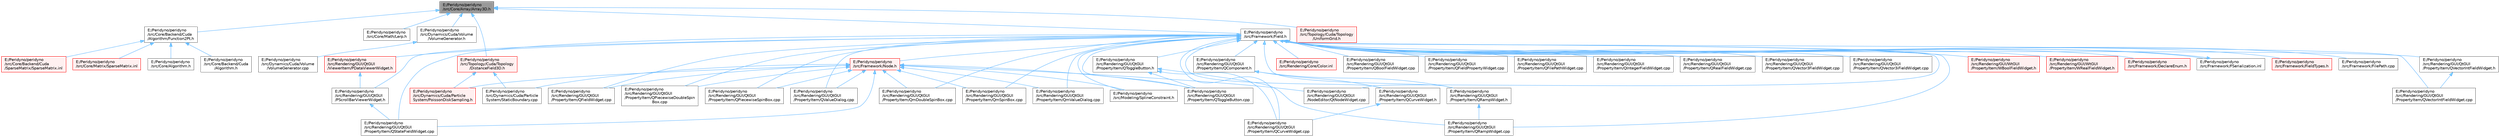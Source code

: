 digraph "E:/Peridyno/peridyno/src/Core/Array/Array3D.h"
{
 // LATEX_PDF_SIZE
  bgcolor="transparent";
  edge [fontname=Helvetica,fontsize=10,labelfontname=Helvetica,labelfontsize=10];
  node [fontname=Helvetica,fontsize=10,shape=box,height=0.2,width=0.4];
  Node1 [id="Node000001",label="E:/Peridyno/peridyno\l/src/Core/Array/Array3D.h",height=0.2,width=0.4,color="gray40", fillcolor="grey60", style="filled", fontcolor="black",tooltip=" "];
  Node1 -> Node2 [id="edge1_Node000001_Node000002",dir="back",color="steelblue1",style="solid",tooltip=" "];
  Node2 [id="Node000002",label="E:/Peridyno/peridyno\l/src/Core/Backend/Cuda\l/Algorithm/Function2Pt.h",height=0.2,width=0.4,color="grey40", fillcolor="white", style="filled",URL="$_function2_pt_8h.html",tooltip=" "];
  Node2 -> Node3 [id="edge2_Node000002_Node000003",dir="back",color="steelblue1",style="solid",tooltip=" "];
  Node3 [id="Node000003",label="E:/Peridyno/peridyno\l/src/Core/Algorithm.h",height=0.2,width=0.4,color="grey40", fillcolor="white", style="filled",URL="$_algorithm_8h.html",tooltip=" "];
  Node2 -> Node4 [id="edge3_Node000002_Node000004",dir="back",color="steelblue1",style="solid",tooltip=" "];
  Node4 [id="Node000004",label="E:/Peridyno/peridyno\l/src/Core/Backend/Cuda\l/Algorithm.h",height=0.2,width=0.4,color="grey40", fillcolor="white", style="filled",URL="$_backend_2_cuda_2_algorithm_8h.html",tooltip=" "];
  Node2 -> Node5 [id="edge4_Node000002_Node000005",dir="back",color="steelblue1",style="solid",tooltip=" "];
  Node5 [id="Node000005",label="E:/Peridyno/peridyno\l/src/Core/Backend/Cuda\l/SparseMatrix/SparseMatrix.inl",height=0.2,width=0.4,color="red", fillcolor="#FFF0F0", style="filled",URL="$_backend_2_cuda_2_sparse_matrix_2_sparse_matrix_8inl.html",tooltip=" "];
  Node2 -> Node7 [id="edge5_Node000002_Node000007",dir="back",color="steelblue1",style="solid",tooltip=" "];
  Node7 [id="Node000007",label="E:/Peridyno/peridyno\l/src/Core/Matrix/SparseMatrix.inl",height=0.2,width=0.4,color="red", fillcolor="#FFF0F0", style="filled",URL="$_matrix_2_sparse_matrix_8inl.html",tooltip=" "];
  Node1 -> Node9 [id="edge6_Node000001_Node000009",dir="back",color="steelblue1",style="solid",tooltip=" "];
  Node9 [id="Node000009",label="E:/Peridyno/peridyno\l/src/Core/Math/Lerp.h",height=0.2,width=0.4,color="grey40", fillcolor="white", style="filled",URL="$_lerp_8h.html",tooltip=" "];
  Node1 -> Node10 [id="edge7_Node000001_Node000010",dir="back",color="steelblue1",style="solid",tooltip=" "];
  Node10 [id="Node000010",label="E:/Peridyno/peridyno\l/src/Dynamics/Cuda/Volume\l/VolumeGenerator.h",height=0.2,width=0.4,color="grey40", fillcolor="white", style="filled",URL="$_volume_generator_8h.html",tooltip=" "];
  Node10 -> Node11 [id="edge8_Node000010_Node000011",dir="back",color="steelblue1",style="solid",tooltip=" "];
  Node11 [id="Node000011",label="E:/Peridyno/peridyno\l/src/Dynamics/Cuda/Volume\l/VolumeGenerator.cpp",height=0.2,width=0.4,color="grey40", fillcolor="white", style="filled",URL="$_volume_generator_8cpp.html",tooltip=" "];
  Node1 -> Node12 [id="edge9_Node000001_Node000012",dir="back",color="steelblue1",style="solid",tooltip=" "];
  Node12 [id="Node000012",label="E:/Peridyno/peridyno\l/src/Framework/Field.h",height=0.2,width=0.4,color="grey40", fillcolor="white", style="filled",URL="$_field_8h.html",tooltip=" "];
  Node12 -> Node13 [id="edge10_Node000012_Node000013",dir="back",color="steelblue1",style="solid",tooltip=" "];
  Node13 [id="Node000013",label="E:/Peridyno/peridyno\l/src/Framework/DeclareEnum.h",height=0.2,width=0.4,color="red", fillcolor="#FFF0F0", style="filled",URL="$_declare_enum_8h.html",tooltip=" "];
  Node12 -> Node563 [id="edge11_Node000012_Node000563",dir="back",color="steelblue1",style="solid",tooltip=" "];
  Node563 [id="Node000563",label="E:/Peridyno/peridyno\l/src/Framework/FSerialization.inl",height=0.2,width=0.4,color="grey40", fillcolor="white", style="filled",URL="$_f_serialization_8inl.html",tooltip=" "];
  Node563 -> Node12 [id="edge12_Node000563_Node000012",dir="back",color="steelblue1",style="solid",tooltip=" "];
  Node12 -> Node564 [id="edge13_Node000012_Node000564",dir="back",color="steelblue1",style="solid",tooltip=" "];
  Node564 [id="Node000564",label="E:/Peridyno/peridyno\l/src/Framework/FieldTypes.h",height=0.2,width=0.4,color="red", fillcolor="#FFF0F0", style="filled",URL="$_field_types_8h.html",tooltip=" "];
  Node12 -> Node565 [id="edge14_Node000012_Node000565",dir="back",color="steelblue1",style="solid",tooltip=" "];
  Node565 [id="Node000565",label="E:/Peridyno/peridyno\l/src/Framework/FilePath.cpp",height=0.2,width=0.4,color="grey40", fillcolor="white", style="filled",URL="$_file_path_8cpp.html",tooltip=" "];
  Node12 -> Node257 [id="edge15_Node000012_Node000257",dir="back",color="steelblue1",style="solid",tooltip=" "];
  Node257 [id="Node000257",label="E:/Peridyno/peridyno\l/src/Framework/Node.h",height=0.2,width=0.4,color="red", fillcolor="#FFF0F0", style="filled",URL="$_node_8h.html",tooltip=" "];
  Node257 -> Node276 [id="edge16_Node000257_Node000276",dir="back",color="steelblue1",style="solid",tooltip=" "];
  Node276 [id="Node000276",label="E:/Peridyno/peridyno\l/src/Dynamics/Cuda/Particle\lSystem/PoissonDiskSampling.h",height=0.2,width=0.4,color="red", fillcolor="#FFF0F0", style="filled",URL="$_poisson_disk_sampling_8h.html",tooltip=" "];
  Node257 -> Node112 [id="edge17_Node000257_Node000112",dir="back",color="steelblue1",style="solid",tooltip=" "];
  Node112 [id="Node000112",label="E:/Peridyno/peridyno\l/src/Dynamics/Cuda/Particle\lSystem/StaticBoundary.cpp",height=0.2,width=0.4,color="grey40", fillcolor="white", style="filled",URL="$_static_boundary_8cpp.html",tooltip=" "];
  Node257 -> Node394 [id="edge18_Node000257_Node000394",dir="back",color="steelblue1",style="solid",tooltip=" "];
  Node394 [id="Node000394",label="E:/Peridyno/peridyno\l/src/Modeling/SplineConstraint.h",height=0.2,width=0.4,color="grey40", fillcolor="white", style="filled",URL="$_spline_constraint_8h.html",tooltip=" "];
  Node257 -> Node415 [id="edge19_Node000257_Node000415",dir="back",color="steelblue1",style="solid",tooltip=" "];
  Node415 [id="Node000415",label="E:/Peridyno/peridyno\l/src/Rendering/GUI/QtGUI\l/NodeEditor/QtNodeWidget.cpp",height=0.2,width=0.4,color="grey40", fillcolor="white", style="filled",URL="$_qt_node_widget_8cpp.html",tooltip=" "];
  Node257 -> Node208 [id="edge20_Node000257_Node000208",dir="back",color="steelblue1",style="solid",tooltip=" "];
  Node208 [id="Node000208",label="E:/Peridyno/peridyno\l/src/Rendering/GUI/QtGUI\l/PropertyItem/QFieldWidget.cpp",height=0.2,width=0.4,color="grey40", fillcolor="white", style="filled",URL="$_q_field_widget_8cpp.html",tooltip=" "];
  Node257 -> Node209 [id="edge21_Node000257_Node000209",dir="back",color="steelblue1",style="solid",tooltip=" "];
  Node209 [id="Node000209",label="E:/Peridyno/peridyno\l/src/Rendering/GUI/QtGUI\l/PropertyItem/QPiecewiseDoubleSpin\lBox.cpp",height=0.2,width=0.4,color="grey40", fillcolor="white", style="filled",URL="$_q_piecewise_double_spin_box_8cpp.html",tooltip=" "];
  Node257 -> Node210 [id="edge22_Node000257_Node000210",dir="back",color="steelblue1",style="solid",tooltip=" "];
  Node210 [id="Node000210",label="E:/Peridyno/peridyno\l/src/Rendering/GUI/QtGUI\l/PropertyItem/QPiecewiseSpinBox.cpp",height=0.2,width=0.4,color="grey40", fillcolor="white", style="filled",URL="$_q_piecewise_spin_box_8cpp.html",tooltip=" "];
  Node257 -> Node417 [id="edge23_Node000257_Node000417",dir="back",color="steelblue1",style="solid",tooltip=" "];
  Node417 [id="Node000417",label="E:/Peridyno/peridyno\l/src/Rendering/GUI/QtGUI\l/PropertyItem/QStateFieldWidget.cpp",height=0.2,width=0.4,color="grey40", fillcolor="white", style="filled",URL="$_q_state_field_widget_8cpp.html",tooltip=" "];
  Node257 -> Node211 [id="edge24_Node000257_Node000211",dir="back",color="steelblue1",style="solid",tooltip=" "];
  Node211 [id="Node000211",label="E:/Peridyno/peridyno\l/src/Rendering/GUI/QtGUI\l/PropertyItem/QToggleButton.cpp",height=0.2,width=0.4,color="grey40", fillcolor="white", style="filled",URL="$_q_toggle_button_8cpp.html",tooltip=" "];
  Node257 -> Node212 [id="edge25_Node000257_Node000212",dir="back",color="steelblue1",style="solid",tooltip=" "];
  Node212 [id="Node000212",label="E:/Peridyno/peridyno\l/src/Rendering/GUI/QtGUI\l/PropertyItem/QValueDialog.cpp",height=0.2,width=0.4,color="grey40", fillcolor="white", style="filled",URL="$_q_value_dialog_8cpp.html",tooltip=" "];
  Node257 -> Node213 [id="edge26_Node000257_Node000213",dir="back",color="steelblue1",style="solid",tooltip=" "];
  Node213 [id="Node000213",label="E:/Peridyno/peridyno\l/src/Rendering/GUI/QtGUI\l/PropertyItem/QmDoubleSpinBox.cpp",height=0.2,width=0.4,color="grey40", fillcolor="white", style="filled",URL="$_qm_double_spin_box_8cpp.html",tooltip=" "];
  Node257 -> Node214 [id="edge27_Node000257_Node000214",dir="back",color="steelblue1",style="solid",tooltip=" "];
  Node214 [id="Node000214",label="E:/Peridyno/peridyno\l/src/Rendering/GUI/QtGUI\l/PropertyItem/QmSpinBox.cpp",height=0.2,width=0.4,color="grey40", fillcolor="white", style="filled",URL="$_qm_spin_box_8cpp.html",tooltip=" "];
  Node257 -> Node215 [id="edge28_Node000257_Node000215",dir="back",color="steelblue1",style="solid",tooltip=" "];
  Node215 [id="Node000215",label="E:/Peridyno/peridyno\l/src/Rendering/GUI/QtGUI\l/PropertyItem/QmValueDialog.cpp",height=0.2,width=0.4,color="grey40", fillcolor="white", style="filled",URL="$_qm_value_dialog_8cpp.html",tooltip=" "];
  Node12 -> Node394 [id="edge29_Node000012_Node000394",dir="back",color="steelblue1",style="solid",tooltip=" "];
  Node12 -> Node566 [id="edge30_Node000012_Node000566",dir="back",color="steelblue1",style="solid",tooltip=" "];
  Node566 [id="Node000566",label="E:/Peridyno/peridyno\l/src/Rendering/Core/Color.inl",height=0.2,width=0.4,color="red", fillcolor="#FFF0F0", style="filled",URL="$_color_8inl.html",tooltip=" "];
  Node12 -> Node415 [id="edge31_Node000012_Node000415",dir="back",color="steelblue1",style="solid",tooltip=" "];
  Node12 -> Node478 [id="edge32_Node000012_Node000478",dir="back",color="steelblue1",style="solid",tooltip=" "];
  Node478 [id="Node000478",label="E:/Peridyno/peridyno\l/src/Rendering/GUI/QtGUI\l/PScrollBarViewerWidget.h",height=0.2,width=0.4,color="grey40", fillcolor="white", style="filled",URL="$_p_scroll_bar_viewer_widget_8h.html",tooltip=" "];
  Node478 -> Node417 [id="edge33_Node000478_Node000417",dir="back",color="steelblue1",style="solid",tooltip=" "];
  Node12 -> Node568 [id="edge34_Node000012_Node000568",dir="back",color="steelblue1",style="solid",tooltip=" "];
  Node568 [id="Node000568",label="E:/Peridyno/peridyno\l/src/Rendering/GUI/QtGUI\l/PropertyItem/QBoolFieldWidget.cpp",height=0.2,width=0.4,color="grey40", fillcolor="white", style="filled",URL="$_q_bool_field_widget_8cpp.html",tooltip=" "];
  Node12 -> Node569 [id="edge35_Node000012_Node000569",dir="back",color="steelblue1",style="solid",tooltip=" "];
  Node569 [id="Node000569",label="E:/Peridyno/peridyno\l/src/Rendering/GUI/QtGUI\l/PropertyItem/QComponent.h",height=0.2,width=0.4,color="grey40", fillcolor="white", style="filled",URL="$_q_component_8h.html",tooltip=" "];
  Node569 -> Node570 [id="edge36_Node000569_Node000570",dir="back",color="steelblue1",style="solid",tooltip=" "];
  Node570 [id="Node000570",label="E:/Peridyno/peridyno\l/src/Rendering/GUI/QtGUI\l/PropertyItem/QCurveWidget.h",height=0.2,width=0.4,color="grey40", fillcolor="white", style="filled",URL="$_q_curve_widget_8h.html",tooltip=" "];
  Node570 -> Node571 [id="edge37_Node000570_Node000571",dir="back",color="steelblue1",style="solid",tooltip=" "];
  Node571 [id="Node000571",label="E:/Peridyno/peridyno\l/src/Rendering/GUI/QtGUI\l/PropertyItem/QCurveWidget.cpp",height=0.2,width=0.4,color="grey40", fillcolor="white", style="filled",URL="$_q_curve_widget_8cpp.html",tooltip=" "];
  Node569 -> Node572 [id="edge38_Node000569_Node000572",dir="back",color="steelblue1",style="solid",tooltip=" "];
  Node572 [id="Node000572",label="E:/Peridyno/peridyno\l/src/Rendering/GUI/QtGUI\l/PropertyItem/QRampWidget.h",height=0.2,width=0.4,color="grey40", fillcolor="white", style="filled",URL="$_q_ramp_widget_8h.html",tooltip=" "];
  Node572 -> Node573 [id="edge39_Node000572_Node000573",dir="back",color="steelblue1",style="solid",tooltip=" "];
  Node573 [id="Node000573",label="E:/Peridyno/peridyno\l/src/Rendering/GUI/QtGUI\l/PropertyItem/QRampWidget.cpp",height=0.2,width=0.4,color="grey40", fillcolor="white", style="filled",URL="$_q_ramp_widget_8cpp.html",tooltip=" "];
  Node12 -> Node571 [id="edge40_Node000012_Node000571",dir="back",color="steelblue1",style="solid",tooltip=" "];
  Node12 -> Node570 [id="edge41_Node000012_Node000570",dir="back",color="steelblue1",style="solid",tooltip=" "];
  Node12 -> Node574 [id="edge42_Node000012_Node000574",dir="back",color="steelblue1",style="solid",tooltip=" "];
  Node574 [id="Node000574",label="E:/Peridyno/peridyno\l/src/Rendering/GUI/QtGUI\l/PropertyItem/QFieldPropertyWidget.cpp",height=0.2,width=0.4,color="grey40", fillcolor="white", style="filled",URL="$_q_field_property_widget_8cpp.html",tooltip=" "];
  Node12 -> Node208 [id="edge43_Node000012_Node000208",dir="back",color="steelblue1",style="solid",tooltip=" "];
  Node12 -> Node575 [id="edge44_Node000012_Node000575",dir="back",color="steelblue1",style="solid",tooltip=" "];
  Node575 [id="Node000575",label="E:/Peridyno/peridyno\l/src/Rendering/GUI/QtGUI\l/PropertyItem/QFilePathWidget.cpp",height=0.2,width=0.4,color="grey40", fillcolor="white", style="filled",URL="$_q_file_path_widget_8cpp.html",tooltip=" "];
  Node12 -> Node576 [id="edge45_Node000012_Node000576",dir="back",color="steelblue1",style="solid",tooltip=" "];
  Node576 [id="Node000576",label="E:/Peridyno/peridyno\l/src/Rendering/GUI/QtGUI\l/PropertyItem/QIntegerFieldWidget.cpp",height=0.2,width=0.4,color="grey40", fillcolor="white", style="filled",URL="$_q_integer_field_widget_8cpp.html",tooltip=" "];
  Node12 -> Node209 [id="edge46_Node000012_Node000209",dir="back",color="steelblue1",style="solid",tooltip=" "];
  Node12 -> Node210 [id="edge47_Node000012_Node000210",dir="back",color="steelblue1",style="solid",tooltip=" "];
  Node12 -> Node573 [id="edge48_Node000012_Node000573",dir="back",color="steelblue1",style="solid",tooltip=" "];
  Node12 -> Node572 [id="edge49_Node000012_Node000572",dir="back",color="steelblue1",style="solid",tooltip=" "];
  Node12 -> Node577 [id="edge50_Node000012_Node000577",dir="back",color="steelblue1",style="solid",tooltip=" "];
  Node577 [id="Node000577",label="E:/Peridyno/peridyno\l/src/Rendering/GUI/QtGUI\l/PropertyItem/QRealFieldWidget.cpp",height=0.2,width=0.4,color="grey40", fillcolor="white", style="filled",URL="$_q_real_field_widget_8cpp.html",tooltip=" "];
  Node12 -> Node417 [id="edge51_Node000012_Node000417",dir="back",color="steelblue1",style="solid",tooltip=" "];
  Node12 -> Node211 [id="edge52_Node000012_Node000211",dir="back",color="steelblue1",style="solid",tooltip=" "];
  Node12 -> Node578 [id="edge53_Node000012_Node000578",dir="back",color="steelblue1",style="solid",tooltip=" "];
  Node578 [id="Node000578",label="E:/Peridyno/peridyno\l/src/Rendering/GUI/QtGUI\l/PropertyItem/QToggleButton.h",height=0.2,width=0.4,color="grey40", fillcolor="white", style="filled",URL="$_q_toggle_button_8h.html",tooltip=" "];
  Node578 -> Node571 [id="edge54_Node000578_Node000571",dir="back",color="steelblue1",style="solid",tooltip=" "];
  Node578 -> Node573 [id="edge55_Node000578_Node000573",dir="back",color="steelblue1",style="solid",tooltip=" "];
  Node578 -> Node211 [id="edge56_Node000578_Node000211",dir="back",color="steelblue1",style="solid",tooltip=" "];
  Node12 -> Node212 [id="edge57_Node000012_Node000212",dir="back",color="steelblue1",style="solid",tooltip=" "];
  Node12 -> Node579 [id="edge58_Node000012_Node000579",dir="back",color="steelblue1",style="solid",tooltip=" "];
  Node579 [id="Node000579",label="E:/Peridyno/peridyno\l/src/Rendering/GUI/QtGUI\l/PropertyItem/QVector3FieldWidget.cpp",height=0.2,width=0.4,color="grey40", fillcolor="white", style="filled",URL="$_q_vector3_field_widget_8cpp.html",tooltip=" "];
  Node12 -> Node580 [id="edge59_Node000012_Node000580",dir="back",color="steelblue1",style="solid",tooltip=" "];
  Node580 [id="Node000580",label="E:/Peridyno/peridyno\l/src/Rendering/GUI/QtGUI\l/PropertyItem/QVector3iFieldWidget.cpp",height=0.2,width=0.4,color="grey40", fillcolor="white", style="filled",URL="$_q_vector3i_field_widget_8cpp.html",tooltip=" "];
  Node12 -> Node581 [id="edge60_Node000012_Node000581",dir="back",color="steelblue1",style="solid",tooltip=" "];
  Node581 [id="Node000581",label="E:/Peridyno/peridyno\l/src/Rendering/GUI/QtGUI\l/PropertyItem/QVectorIntFieldWidget.cpp",height=0.2,width=0.4,color="grey40", fillcolor="white", style="filled",URL="$_q_vector_int_field_widget_8cpp.html",tooltip=" "];
  Node12 -> Node582 [id="edge61_Node000012_Node000582",dir="back",color="steelblue1",style="solid",tooltip=" "];
  Node582 [id="Node000582",label="E:/Peridyno/peridyno\l/src/Rendering/GUI/QtGUI\l/PropertyItem/QVectorIntFieldWidget.h",height=0.2,width=0.4,color="grey40", fillcolor="white", style="filled",URL="$_q_vector_int_field_widget_8h.html",tooltip=" "];
  Node582 -> Node581 [id="edge62_Node000582_Node000581",dir="back",color="steelblue1",style="solid",tooltip=" "];
  Node12 -> Node213 [id="edge63_Node000012_Node000213",dir="back",color="steelblue1",style="solid",tooltip=" "];
  Node12 -> Node214 [id="edge64_Node000012_Node000214",dir="back",color="steelblue1",style="solid",tooltip=" "];
  Node12 -> Node215 [id="edge65_Node000012_Node000215",dir="back",color="steelblue1",style="solid",tooltip=" "];
  Node12 -> Node583 [id="edge66_Node000012_Node000583",dir="back",color="steelblue1",style="solid",tooltip=" "];
  Node583 [id="Node000583",label="E:/Peridyno/peridyno\l/src/Rendering/GUI/QtGUI\l/ViewerItem/PDataViewerWidget.h",height=0.2,width=0.4,color="red", fillcolor="#FFF0F0", style="filled",URL="$_p_data_viewer_widget_8h.html",tooltip=" "];
  Node583 -> Node478 [id="edge67_Node000583_Node000478",dir="back",color="steelblue1",style="solid",tooltip=" "];
  Node12 -> Node548 [id="edge68_Node000012_Node000548",dir="back",color="steelblue1",style="solid",tooltip=" "];
  Node548 [id="Node000548",label="E:/Peridyno/peridyno\l/src/Rendering/GUI/WtGUI\l/PropertyItem/WBoolFieldWidget.h",height=0.2,width=0.4,color="red", fillcolor="#FFF0F0", style="filled",URL="$_w_bool_field_widget_8h.html",tooltip=" "];
  Node12 -> Node556 [id="edge69_Node000012_Node000556",dir="back",color="steelblue1",style="solid",tooltip=" "];
  Node556 [id="Node000556",label="E:/Peridyno/peridyno\l/src/Rendering/GUI/WtGUI\l/PropertyItem/WRealFieldWidget.h",height=0.2,width=0.4,color="red", fillcolor="#FFF0F0", style="filled",URL="$_w_real_field_widget_8h.html",tooltip=" "];
  Node1 -> Node594 [id="edge70_Node000001_Node000594",dir="back",color="steelblue1",style="solid",tooltip=" "];
  Node594 [id="Node000594",label="E:/Peridyno/peridyno\l/src/Topology/Cuda/Topology\l/DistanceField3D.h",height=0.2,width=0.4,color="red", fillcolor="#FFF0F0", style="filled",URL="$_distance_field3_d_8h.html",tooltip="GPU supported signed distance field."];
  Node594 -> Node276 [id="edge71_Node000594_Node000276",dir="back",color="steelblue1",style="solid",tooltip=" "];
  Node594 -> Node112 [id="edge72_Node000594_Node000112",dir="back",color="steelblue1",style="solid",tooltip=" "];
  Node1 -> Node595 [id="edge73_Node000001_Node000595",dir="back",color="steelblue1",style="solid",tooltip=" "];
  Node595 [id="Node000595",label="E:/Peridyno/peridyno\l/src/Topology/Cuda/Topology\l/UniformGrid.h",height=0.2,width=0.4,color="red", fillcolor="#FFF0F0", style="filled",URL="$_cuda_2_topology_2_uniform_grid_8h.html",tooltip=" "];
}
